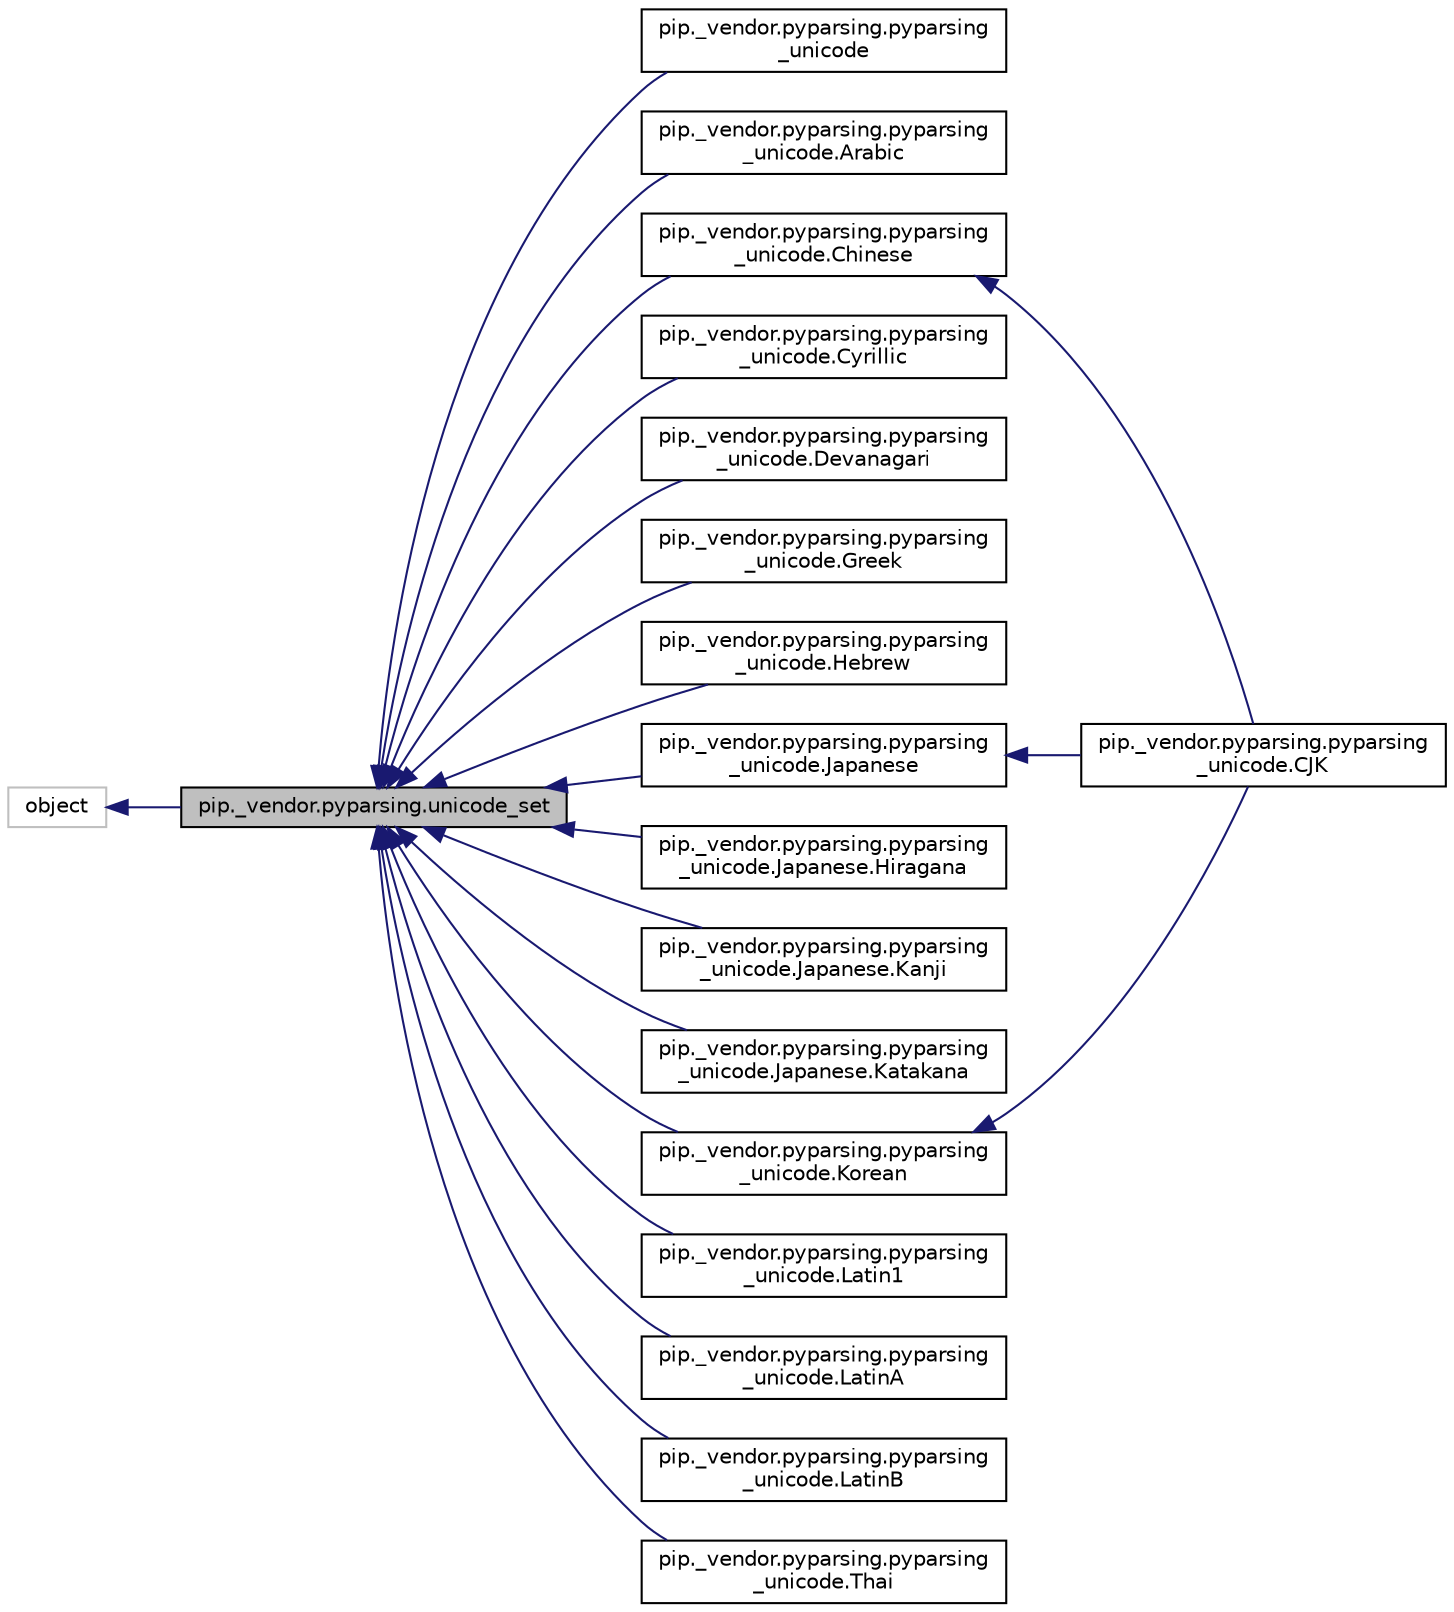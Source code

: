 digraph "pip._vendor.pyparsing.unicode_set"
{
 // LATEX_PDF_SIZE
  edge [fontname="Helvetica",fontsize="10",labelfontname="Helvetica",labelfontsize="10"];
  node [fontname="Helvetica",fontsize="10",shape=record];
  rankdir="LR";
  Node1 [label="pip._vendor.pyparsing.unicode_set",height=0.2,width=0.4,color="black", fillcolor="grey75", style="filled", fontcolor="black",tooltip=" "];
  Node2 -> Node1 [dir="back",color="midnightblue",fontsize="10",style="solid"];
  Node2 [label="object",height=0.2,width=0.4,color="grey75", fillcolor="white", style="filled",tooltip=" "];
  Node1 -> Node3 [dir="back",color="midnightblue",fontsize="10",style="solid"];
  Node3 [label="pip._vendor.pyparsing.pyparsing\l_unicode",height=0.2,width=0.4,color="black", fillcolor="white", style="filled",URL="$classpip_1_1__vendor_1_1pyparsing_1_1pyparsing__unicode.html",tooltip=" "];
  Node1 -> Node4 [dir="back",color="midnightblue",fontsize="10",style="solid"];
  Node4 [label="pip._vendor.pyparsing.pyparsing\l_unicode.Arabic",height=0.2,width=0.4,color="black", fillcolor="white", style="filled",URL="$classpip_1_1__vendor_1_1pyparsing_1_1pyparsing__unicode_1_1_arabic.html",tooltip=" "];
  Node1 -> Node5 [dir="back",color="midnightblue",fontsize="10",style="solid"];
  Node5 [label="pip._vendor.pyparsing.pyparsing\l_unicode.Chinese",height=0.2,width=0.4,color="black", fillcolor="white", style="filled",URL="$classpip_1_1__vendor_1_1pyparsing_1_1pyparsing__unicode_1_1_chinese.html",tooltip=" "];
  Node5 -> Node6 [dir="back",color="midnightblue",fontsize="10",style="solid"];
  Node6 [label="pip._vendor.pyparsing.pyparsing\l_unicode.CJK",height=0.2,width=0.4,color="black", fillcolor="white", style="filled",URL="$classpip_1_1__vendor_1_1pyparsing_1_1pyparsing__unicode_1_1_c_j_k.html",tooltip=" "];
  Node1 -> Node7 [dir="back",color="midnightblue",fontsize="10",style="solid"];
  Node7 [label="pip._vendor.pyparsing.pyparsing\l_unicode.Cyrillic",height=0.2,width=0.4,color="black", fillcolor="white", style="filled",URL="$classpip_1_1__vendor_1_1pyparsing_1_1pyparsing__unicode_1_1_cyrillic.html",tooltip=" "];
  Node1 -> Node8 [dir="back",color="midnightblue",fontsize="10",style="solid"];
  Node8 [label="pip._vendor.pyparsing.pyparsing\l_unicode.Devanagari",height=0.2,width=0.4,color="black", fillcolor="white", style="filled",URL="$classpip_1_1__vendor_1_1pyparsing_1_1pyparsing__unicode_1_1_devanagari.html",tooltip=" "];
  Node1 -> Node9 [dir="back",color="midnightblue",fontsize="10",style="solid"];
  Node9 [label="pip._vendor.pyparsing.pyparsing\l_unicode.Greek",height=0.2,width=0.4,color="black", fillcolor="white", style="filled",URL="$classpip_1_1__vendor_1_1pyparsing_1_1pyparsing__unicode_1_1_greek.html",tooltip=" "];
  Node1 -> Node10 [dir="back",color="midnightblue",fontsize="10",style="solid"];
  Node10 [label="pip._vendor.pyparsing.pyparsing\l_unicode.Hebrew",height=0.2,width=0.4,color="black", fillcolor="white", style="filled",URL="$classpip_1_1__vendor_1_1pyparsing_1_1pyparsing__unicode_1_1_hebrew.html",tooltip=" "];
  Node1 -> Node11 [dir="back",color="midnightblue",fontsize="10",style="solid"];
  Node11 [label="pip._vendor.pyparsing.pyparsing\l_unicode.Japanese",height=0.2,width=0.4,color="black", fillcolor="white", style="filled",URL="$classpip_1_1__vendor_1_1pyparsing_1_1pyparsing__unicode_1_1_japanese.html",tooltip=" "];
  Node11 -> Node6 [dir="back",color="midnightblue",fontsize="10",style="solid"];
  Node1 -> Node12 [dir="back",color="midnightblue",fontsize="10",style="solid"];
  Node12 [label="pip._vendor.pyparsing.pyparsing\l_unicode.Japanese.Hiragana",height=0.2,width=0.4,color="black", fillcolor="white", style="filled",URL="$classpip_1_1__vendor_1_1pyparsing_1_1pyparsing__unicode_1_1_japanese_1_1_hiragana.html",tooltip=" "];
  Node1 -> Node13 [dir="back",color="midnightblue",fontsize="10",style="solid"];
  Node13 [label="pip._vendor.pyparsing.pyparsing\l_unicode.Japanese.Kanji",height=0.2,width=0.4,color="black", fillcolor="white", style="filled",URL="$classpip_1_1__vendor_1_1pyparsing_1_1pyparsing__unicode_1_1_japanese_1_1_kanji.html",tooltip=" "];
  Node1 -> Node14 [dir="back",color="midnightblue",fontsize="10",style="solid"];
  Node14 [label="pip._vendor.pyparsing.pyparsing\l_unicode.Japanese.Katakana",height=0.2,width=0.4,color="black", fillcolor="white", style="filled",URL="$classpip_1_1__vendor_1_1pyparsing_1_1pyparsing__unicode_1_1_japanese_1_1_katakana.html",tooltip=" "];
  Node1 -> Node15 [dir="back",color="midnightblue",fontsize="10",style="solid"];
  Node15 [label="pip._vendor.pyparsing.pyparsing\l_unicode.Korean",height=0.2,width=0.4,color="black", fillcolor="white", style="filled",URL="$classpip_1_1__vendor_1_1pyparsing_1_1pyparsing__unicode_1_1_korean.html",tooltip=" "];
  Node15 -> Node6 [dir="back",color="midnightblue",fontsize="10",style="solid"];
  Node1 -> Node16 [dir="back",color="midnightblue",fontsize="10",style="solid"];
  Node16 [label="pip._vendor.pyparsing.pyparsing\l_unicode.Latin1",height=0.2,width=0.4,color="black", fillcolor="white", style="filled",URL="$classpip_1_1__vendor_1_1pyparsing_1_1pyparsing__unicode_1_1_latin1.html",tooltip=" "];
  Node1 -> Node17 [dir="back",color="midnightblue",fontsize="10",style="solid"];
  Node17 [label="pip._vendor.pyparsing.pyparsing\l_unicode.LatinA",height=0.2,width=0.4,color="black", fillcolor="white", style="filled",URL="$classpip_1_1__vendor_1_1pyparsing_1_1pyparsing__unicode_1_1_latin_a.html",tooltip=" "];
  Node1 -> Node18 [dir="back",color="midnightblue",fontsize="10",style="solid"];
  Node18 [label="pip._vendor.pyparsing.pyparsing\l_unicode.LatinB",height=0.2,width=0.4,color="black", fillcolor="white", style="filled",URL="$classpip_1_1__vendor_1_1pyparsing_1_1pyparsing__unicode_1_1_latin_b.html",tooltip=" "];
  Node1 -> Node19 [dir="back",color="midnightblue",fontsize="10",style="solid"];
  Node19 [label="pip._vendor.pyparsing.pyparsing\l_unicode.Thai",height=0.2,width=0.4,color="black", fillcolor="white", style="filled",URL="$classpip_1_1__vendor_1_1pyparsing_1_1pyparsing__unicode_1_1_thai.html",tooltip=" "];
}
